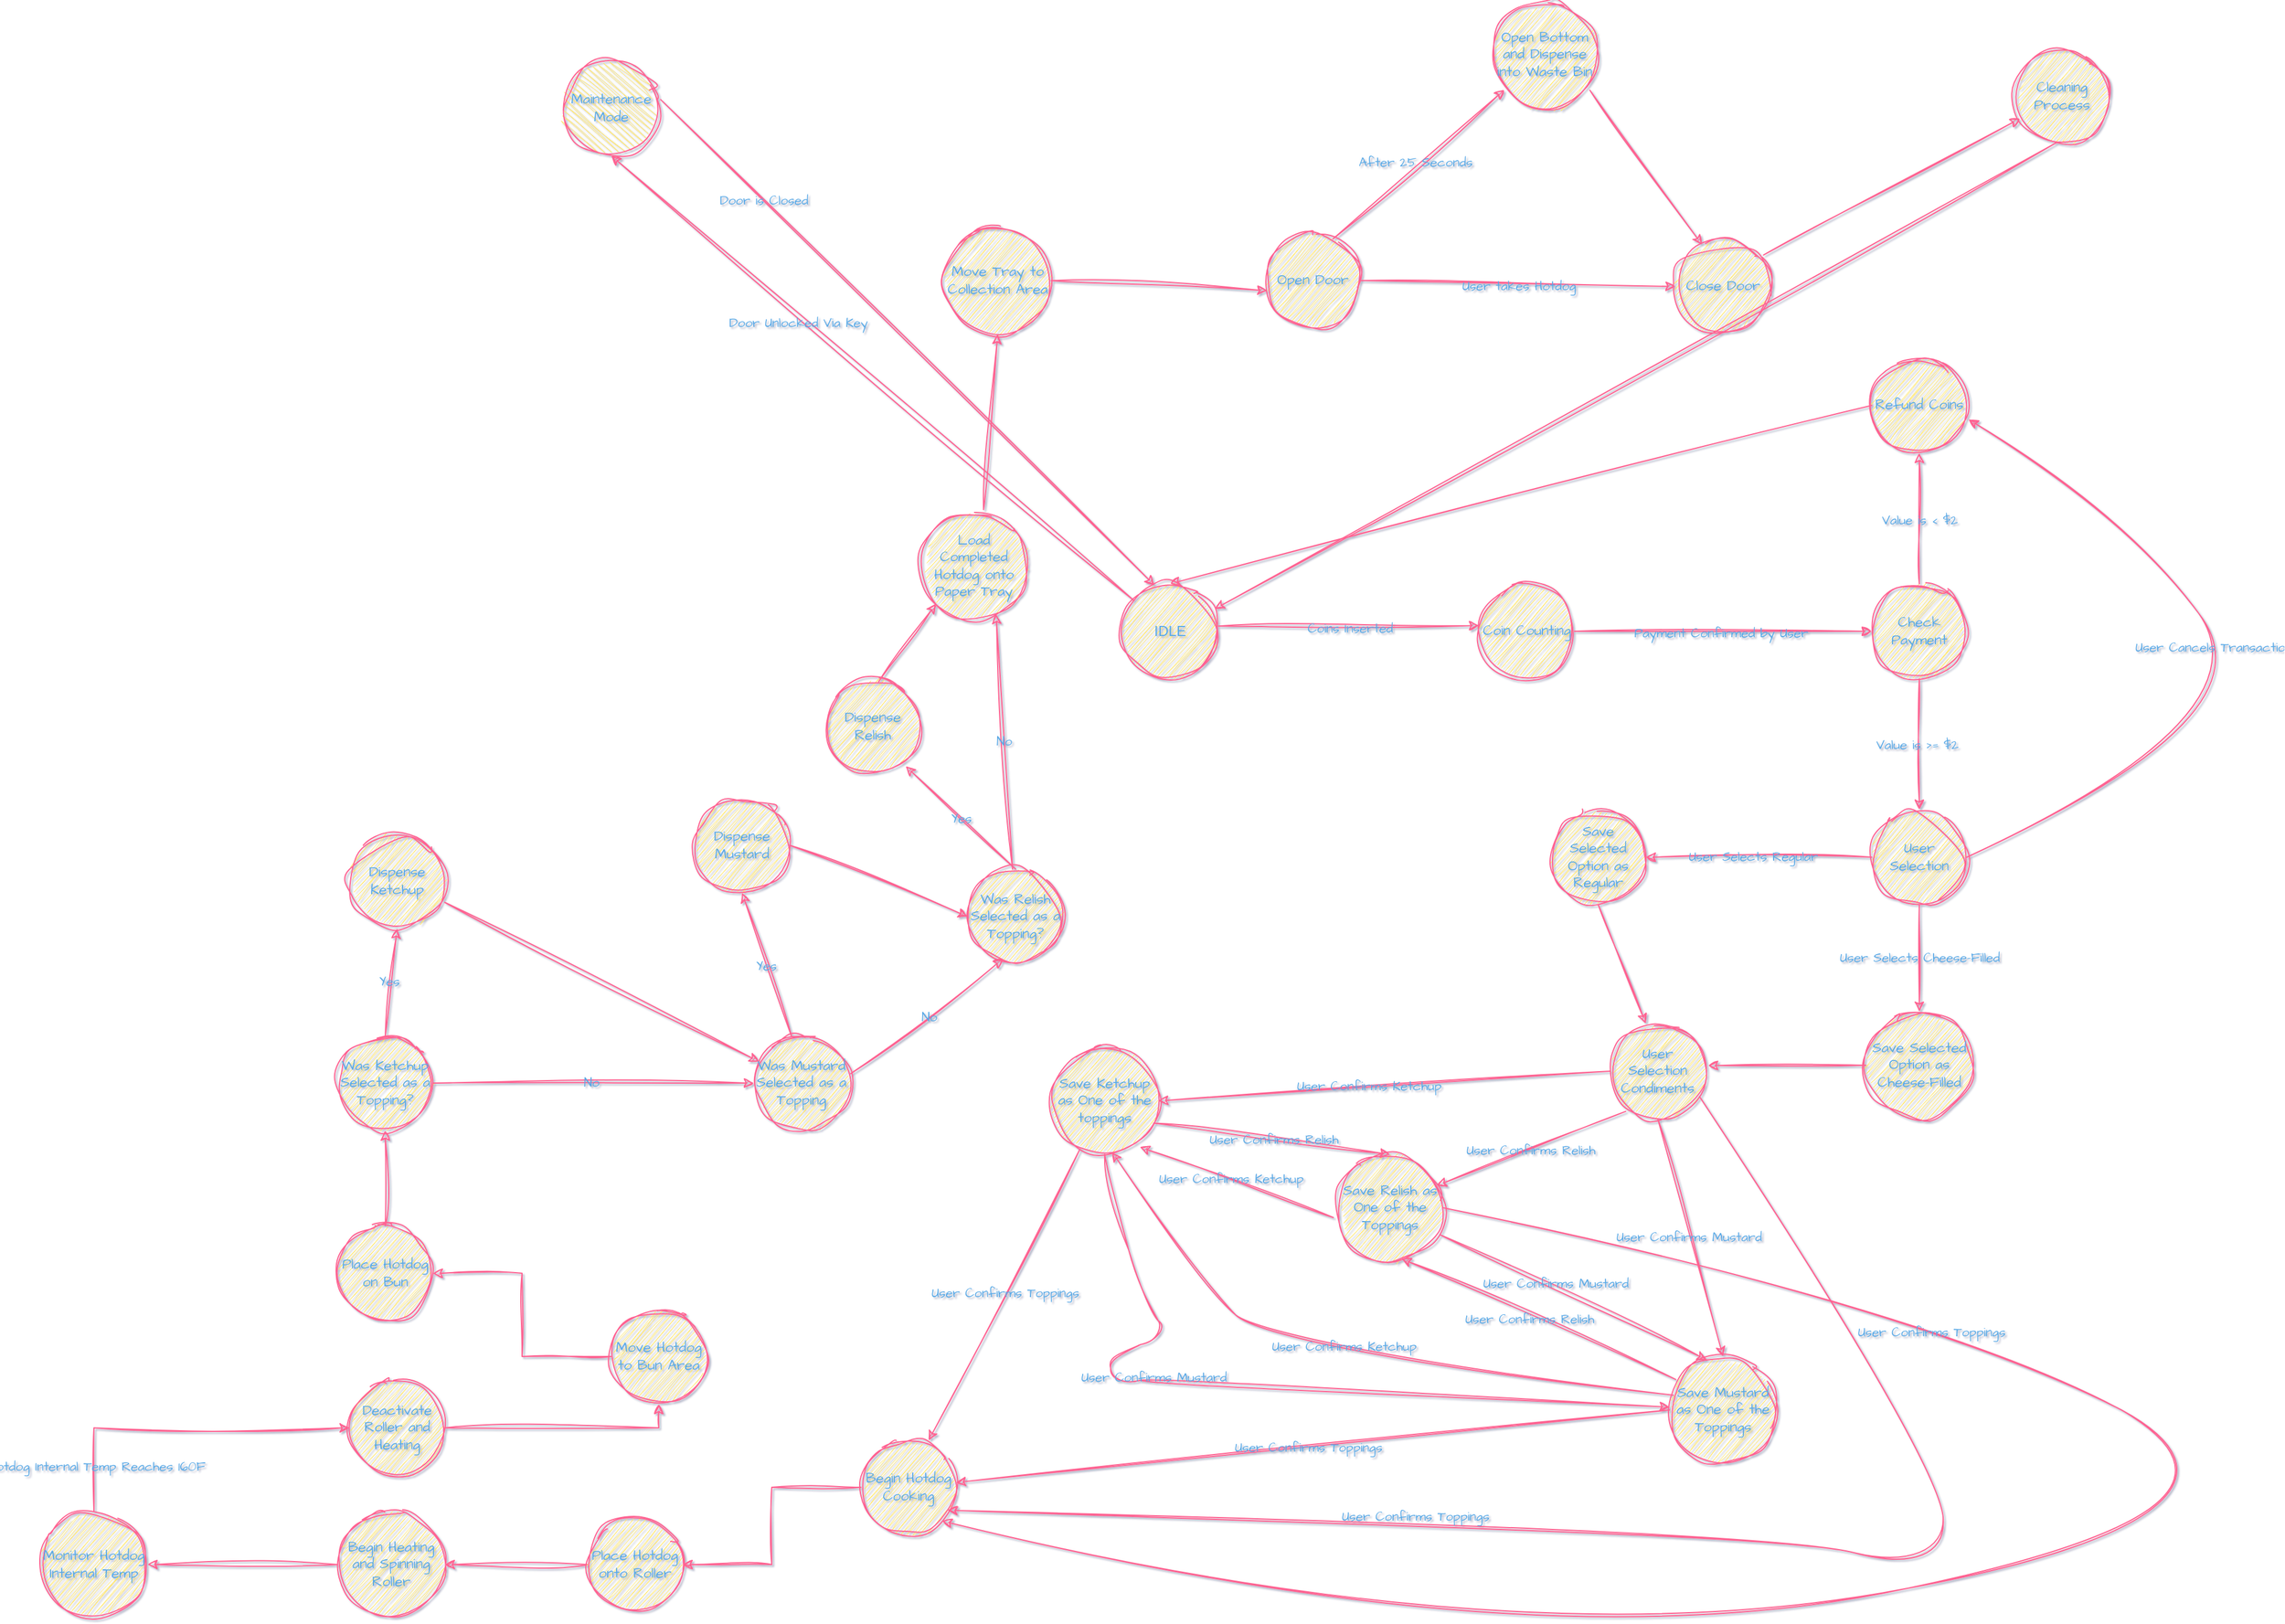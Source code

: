 <mxfile version="26.1.0">
  <diagram name="Page-1" id="U4V6xatmF68YJFIn0LP2">
    <mxGraphModel dx="2630" dy="1604" grid="1" gridSize="10" guides="1" tooltips="1" connect="1" arrows="1" fold="1" page="1" pageScale="1" pageWidth="1700" pageHeight="1100" background="#ffffff" math="0" shadow="1">
      <root>
        <mxCell id="0" />
        <mxCell id="1" parent="0" />
        <mxCell id="KEaNiY5kpgW1-jal7auj-1" value="IDLE" style="ellipse;whiteSpace=wrap;html=1;aspect=fixed;shadow=0;sketch=1;curveFitting=1;jiggle=2;labelBackgroundColor=none;fillColor=#FFE45E;strokeColor=#FF6392;fontColor=#5AA9E6;" parent="1" vertex="1">
          <mxGeometry x="-10" y="-30" width="80" height="80" as="geometry" />
        </mxCell>
        <mxCell id="KEaNiY5kpgW1-jal7auj-3" value="Coin Counting" style="ellipse;whiteSpace=wrap;html=1;aspect=fixed;hachureGap=4;fontFamily=Architects Daughter;fontSource=https%3A%2F%2Ffonts.googleapis.com%2Fcss%3Ffamily%3DArchitects%2BDaughter;sketch=1;curveFitting=1;jiggle=2;labelBackgroundColor=none;fillColor=#FFE45E;strokeColor=#FF6392;fontColor=#5AA9E6;" parent="1" vertex="1">
          <mxGeometry x="290" y="-30" width="80" height="80" as="geometry" />
        </mxCell>
        <mxCell id="KEaNiY5kpgW1-jal7auj-4" value="" style="endArrow=classic;html=1;rounded=0;hachureGap=4;fontFamily=Architects Daughter;fontSource=https%3A%2F%2Ffonts.googleapis.com%2Fcss%3Ffamily%3DArchitects%2BDaughter;exitX=1.008;exitY=0.446;exitDx=0;exitDy=0;exitPerimeter=0;entryX=-0.003;entryY=0.44;entryDx=0;entryDy=0;entryPerimeter=0;sketch=1;curveFitting=1;jiggle=2;labelBackgroundColor=none;strokeColor=#FF6392;fontColor=default;" parent="1" source="KEaNiY5kpgW1-jal7auj-1" target="KEaNiY5kpgW1-jal7auj-3" edge="1">
          <mxGeometry width="50" height="50" relative="1" as="geometry">
            <mxPoint x="160" y="-50" as="sourcePoint" />
            <mxPoint x="210" y="-100" as="targetPoint" />
          </mxGeometry>
        </mxCell>
        <mxCell id="KEaNiY5kpgW1-jal7auj-5" value="Coins Inserted" style="edgeLabel;html=1;align=center;verticalAlign=middle;resizable=0;points=[];hachureGap=4;fontFamily=Architects Daughter;fontSource=https%3A%2F%2Ffonts.googleapis.com%2Fcss%3Ffamily%3DArchitects%2BDaughter;sketch=1;curveFitting=1;jiggle=2;labelBackgroundColor=none;fontColor=#5AA9E6;" parent="KEaNiY5kpgW1-jal7auj-4" vertex="1" connectable="0">
          <mxGeometry x="0.002" y="-1" relative="1" as="geometry">
            <mxPoint as="offset" />
          </mxGeometry>
        </mxCell>
        <mxCell id="KEaNiY5kpgW1-jal7auj-6" value="Check Payment" style="ellipse;whiteSpace=wrap;html=1;aspect=fixed;hachureGap=4;fontFamily=Architects Daughter;fontSource=https%3A%2F%2Ffonts.googleapis.com%2Fcss%3Ffamily%3DArchitects%2BDaughter;sketch=1;curveFitting=1;jiggle=2;labelBackgroundColor=none;fillColor=#FFE45E;strokeColor=#FF6392;fontColor=#5AA9E6;" parent="1" vertex="1">
          <mxGeometry x="620" y="-30" width="80" height="80" as="geometry" />
        </mxCell>
        <mxCell id="KEaNiY5kpgW1-jal7auj-9" value="" style="endArrow=classic;html=1;rounded=0;hachureGap=4;fontFamily=Architects Daughter;fontSource=https%3A%2F%2Ffonts.googleapis.com%2Fcss%3Ffamily%3DArchitects%2BDaughter;exitX=1;exitY=0.5;exitDx=0;exitDy=0;entryX=0;entryY=0.5;entryDx=0;entryDy=0;sketch=1;curveFitting=1;jiggle=2;labelBackgroundColor=none;strokeColor=#FF6392;fontColor=default;" parent="1" source="KEaNiY5kpgW1-jal7auj-3" target="KEaNiY5kpgW1-jal7auj-6" edge="1">
          <mxGeometry width="50" height="50" relative="1" as="geometry">
            <mxPoint x="440" y="-70" as="sourcePoint" />
            <mxPoint x="490" y="-120" as="targetPoint" />
          </mxGeometry>
        </mxCell>
        <mxCell id="KEaNiY5kpgW1-jal7auj-10" value="Payment Confirmed by User" style="edgeLabel;html=1;align=center;verticalAlign=middle;resizable=0;points=[];hachureGap=4;fontFamily=Architects Daughter;fontSource=https%3A%2F%2Ffonts.googleapis.com%2Fcss%3Ffamily%3DArchitects%2BDaughter;sketch=1;curveFitting=1;jiggle=2;labelBackgroundColor=none;fontColor=#5AA9E6;" parent="KEaNiY5kpgW1-jal7auj-9" vertex="1" connectable="0">
          <mxGeometry x="-0.021" y="-1" relative="1" as="geometry">
            <mxPoint as="offset" />
          </mxGeometry>
        </mxCell>
        <mxCell id="KEaNiY5kpgW1-jal7auj-11" value="" style="endArrow=classic;html=1;rounded=0;hachureGap=4;fontFamily=Architects Daughter;fontSource=https%3A%2F%2Ffonts.googleapis.com%2Fcss%3Ffamily%3DArchitects%2BDaughter;exitX=0.5;exitY=1;exitDx=0;exitDy=0;entryX=0.5;entryY=0;entryDx=0;entryDy=0;sketch=1;curveFitting=1;jiggle=2;labelBackgroundColor=none;strokeColor=#FF6392;fontColor=default;" parent="1" source="KEaNiY5kpgW1-jal7auj-6" target="KEaNiY5kpgW1-jal7auj-17" edge="1">
          <mxGeometry width="50" height="50" relative="1" as="geometry">
            <mxPoint x="600" y="130" as="sourcePoint" />
            <mxPoint x="660" y="160" as="targetPoint" />
          </mxGeometry>
        </mxCell>
        <mxCell id="KEaNiY5kpgW1-jal7auj-12" value="Value is &amp;gt;= $2" style="edgeLabel;html=1;align=center;verticalAlign=middle;resizable=0;points=[];hachureGap=4;fontFamily=Architects Daughter;fontSource=https%3A%2F%2Ffonts.googleapis.com%2Fcss%3Ffamily%3DArchitects%2BDaughter;sketch=1;curveFitting=1;jiggle=2;labelBackgroundColor=none;fontColor=#5AA9E6;" parent="KEaNiY5kpgW1-jal7auj-11" vertex="1" connectable="0">
          <mxGeometry x="-0.013" y="-2" relative="1" as="geometry">
            <mxPoint as="offset" />
          </mxGeometry>
        </mxCell>
        <mxCell id="KEaNiY5kpgW1-jal7auj-13" value="" style="endArrow=classic;html=1;rounded=0;hachureGap=4;fontFamily=Architects Daughter;fontSource=https%3A%2F%2Ffonts.googleapis.com%2Fcss%3Ffamily%3DArchitects%2BDaughter;exitX=0.5;exitY=0;exitDx=0;exitDy=0;sketch=1;curveFitting=1;jiggle=2;labelBackgroundColor=none;strokeColor=#FF6392;fontColor=default;" parent="1" source="KEaNiY5kpgW1-jal7auj-6" target="KEaNiY5kpgW1-jal7auj-15" edge="1">
          <mxGeometry width="50" height="50" relative="1" as="geometry">
            <mxPoint x="730" y="-30" as="sourcePoint" />
            <mxPoint x="660" y="-150" as="targetPoint" />
          </mxGeometry>
        </mxCell>
        <mxCell id="KEaNiY5kpgW1-jal7auj-14" value="Value is &amp;lt; $2" style="edgeLabel;html=1;align=center;verticalAlign=middle;resizable=0;points=[];hachureGap=4;fontFamily=Architects Daughter;fontSource=https%3A%2F%2Ffonts.googleapis.com%2Fcss%3Ffamily%3DArchitects%2BDaughter;sketch=1;curveFitting=1;jiggle=2;labelBackgroundColor=none;fontColor=#5AA9E6;" parent="KEaNiY5kpgW1-jal7auj-13" vertex="1" connectable="0">
          <mxGeometry x="-0.005" relative="1" as="geometry">
            <mxPoint as="offset" />
          </mxGeometry>
        </mxCell>
        <mxCell id="KEaNiY5kpgW1-jal7auj-15" value="Refund Coins" style="ellipse;whiteSpace=wrap;html=1;aspect=fixed;hachureGap=4;fontFamily=Architects Daughter;fontSource=https%3A%2F%2Ffonts.googleapis.com%2Fcss%3Ffamily%3DArchitects%2BDaughter;sketch=1;curveFitting=1;jiggle=2;labelBackgroundColor=none;fillColor=#FFE45E;strokeColor=#FF6392;fontColor=#5AA9E6;" parent="1" vertex="1">
          <mxGeometry x="620" y="-220" width="80" height="80" as="geometry" />
        </mxCell>
        <mxCell id="KEaNiY5kpgW1-jal7auj-16" value="" style="endArrow=classic;html=1;rounded=0;hachureGap=4;fontFamily=Architects Daughter;fontSource=https%3A%2F%2Ffonts.googleapis.com%2Fcss%3Ffamily%3DArchitects%2BDaughter;exitX=0;exitY=0.5;exitDx=0;exitDy=0;entryX=0.5;entryY=0;entryDx=0;entryDy=0;sketch=1;curveFitting=1;jiggle=2;labelBackgroundColor=none;strokeColor=#FF6392;fontColor=default;" parent="1" source="KEaNiY5kpgW1-jal7auj-15" target="KEaNiY5kpgW1-jal7auj-1" edge="1">
          <mxGeometry width="50" height="50" relative="1" as="geometry">
            <mxPoint x="230" y="-120" as="sourcePoint" />
            <mxPoint x="280" y="-170" as="targetPoint" />
          </mxGeometry>
        </mxCell>
        <mxCell id="KEaNiY5kpgW1-jal7auj-17" value="User Selection" style="ellipse;whiteSpace=wrap;html=1;aspect=fixed;hachureGap=4;fontFamily=Architects Daughter;fontSource=https%3A%2F%2Ffonts.googleapis.com%2Fcss%3Ffamily%3DArchitects%2BDaughter;sketch=1;curveFitting=1;jiggle=2;labelBackgroundColor=none;fillColor=#FFE45E;strokeColor=#FF6392;fontColor=#5AA9E6;" parent="1" vertex="1">
          <mxGeometry x="620" y="160" width="80" height="80" as="geometry" />
        </mxCell>
        <mxCell id="KEaNiY5kpgW1-jal7auj-18" value="Save Selected Option as Regular" style="ellipse;whiteSpace=wrap;html=1;aspect=fixed;hachureGap=4;fontFamily=Architects Daughter;fontSource=https%3A%2F%2Ffonts.googleapis.com%2Fcss%3Ffamily%3DArchitects%2BDaughter;sketch=1;curveFitting=1;jiggle=2;labelBackgroundColor=none;fillColor=#FFE45E;strokeColor=#FF6392;fontColor=#5AA9E6;" parent="1" vertex="1">
          <mxGeometry x="350" y="160" width="80" height="80" as="geometry" />
        </mxCell>
        <mxCell id="KEaNiY5kpgW1-jal7auj-19" value="" style="endArrow=classic;html=1;rounded=0;hachureGap=4;fontFamily=Architects Daughter;fontSource=https%3A%2F%2Ffonts.googleapis.com%2Fcss%3Ffamily%3DArchitects%2BDaughter;exitX=0;exitY=0.5;exitDx=0;exitDy=0;entryX=1;entryY=0.5;entryDx=0;entryDy=0;sketch=1;curveFitting=1;jiggle=2;labelBackgroundColor=none;strokeColor=#FF6392;fontColor=default;" parent="1" source="KEaNiY5kpgW1-jal7auj-17" target="KEaNiY5kpgW1-jal7auj-18" edge="1">
          <mxGeometry width="50" height="50" relative="1" as="geometry">
            <mxPoint x="520" y="330" as="sourcePoint" />
            <mxPoint x="570" y="280" as="targetPoint" />
          </mxGeometry>
        </mxCell>
        <mxCell id="KEaNiY5kpgW1-jal7auj-20" value="User Selects Regular" style="edgeLabel;html=1;align=center;verticalAlign=middle;resizable=0;points=[];hachureGap=4;fontFamily=Architects Daughter;fontSource=https%3A%2F%2Ffonts.googleapis.com%2Fcss%3Ffamily%3DArchitects%2BDaughter;sketch=1;curveFitting=1;jiggle=2;labelBackgroundColor=none;fontColor=#5AA9E6;" parent="KEaNiY5kpgW1-jal7auj-19" vertex="1" connectable="0">
          <mxGeometry x="0.06" y="-1" relative="1" as="geometry">
            <mxPoint as="offset" />
          </mxGeometry>
        </mxCell>
        <mxCell id="KEaNiY5kpgW1-jal7auj-21" value="Save Selected Option as Cheese-Filled" style="ellipse;whiteSpace=wrap;html=1;aspect=fixed;hachureGap=4;fontFamily=Architects Daughter;fontSource=https%3A%2F%2Ffonts.googleapis.com%2Fcss%3Ffamily%3DArchitects%2BDaughter;sketch=1;curveFitting=1;jiggle=2;labelBackgroundColor=none;fillColor=#FFE45E;strokeColor=#FF6392;fontColor=#5AA9E6;" parent="1" vertex="1">
          <mxGeometry x="615" y="330" width="90" height="90" as="geometry" />
        </mxCell>
        <mxCell id="KEaNiY5kpgW1-jal7auj-22" value="" style="endArrow=classic;html=1;rounded=0;hachureGap=4;fontFamily=Architects Daughter;fontSource=https%3A%2F%2Ffonts.googleapis.com%2Fcss%3Ffamily%3DArchitects%2BDaughter;exitX=0.5;exitY=1;exitDx=0;exitDy=0;entryX=0.5;entryY=0;entryDx=0;entryDy=0;sketch=1;curveFitting=1;jiggle=2;labelBackgroundColor=none;strokeColor=#FF6392;fontColor=default;" parent="1" source="KEaNiY5kpgW1-jal7auj-17" target="KEaNiY5kpgW1-jal7auj-21" edge="1">
          <mxGeometry width="50" height="50" relative="1" as="geometry">
            <mxPoint x="860" y="280" as="sourcePoint" />
            <mxPoint x="910" y="230" as="targetPoint" />
          </mxGeometry>
        </mxCell>
        <mxCell id="KEaNiY5kpgW1-jal7auj-24" value="User Selects Cheese-Filled" style="edgeLabel;html=1;align=center;verticalAlign=middle;resizable=0;points=[];hachureGap=4;fontFamily=Architects Daughter;fontSource=https%3A%2F%2Ffonts.googleapis.com%2Fcss%3Ffamily%3DArchitects%2BDaughter;sketch=1;curveFitting=1;jiggle=2;labelBackgroundColor=none;fontColor=#5AA9E6;" parent="KEaNiY5kpgW1-jal7auj-22" vertex="1" connectable="0">
          <mxGeometry x="-0.034" relative="1" as="geometry">
            <mxPoint as="offset" />
          </mxGeometry>
        </mxCell>
        <mxCell id="KEaNiY5kpgW1-jal7auj-26" value="" style="curved=1;endArrow=classic;html=1;rounded=0;hachureGap=4;fontFamily=Architects Daughter;fontSource=https%3A%2F%2Ffonts.googleapis.com%2Fcss%3Ffamily%3DArchitects%2BDaughter;exitX=1;exitY=0.5;exitDx=0;exitDy=0;entryX=1.017;entryY=0.647;entryDx=0;entryDy=0;entryPerimeter=0;sketch=1;curveFitting=1;jiggle=2;labelBackgroundColor=none;strokeColor=#FF6392;fontColor=default;" parent="1" source="KEaNiY5kpgW1-jal7auj-17" target="KEaNiY5kpgW1-jal7auj-15" edge="1">
          <mxGeometry width="50" height="50" relative="1" as="geometry">
            <mxPoint x="910" y="80" as="sourcePoint" />
            <mxPoint x="960" y="30" as="targetPoint" />
            <Array as="points">
              <mxPoint x="960" y="80" />
              <mxPoint x="830" y="-90" />
            </Array>
          </mxGeometry>
        </mxCell>
        <mxCell id="KEaNiY5kpgW1-jal7auj-27" value="User Cancels Transaction" style="edgeLabel;html=1;align=center;verticalAlign=middle;resizable=0;points=[];hachureGap=4;fontFamily=Architects Daughter;fontSource=https%3A%2F%2Ffonts.googleapis.com%2Fcss%3Ffamily%3DArchitects%2BDaughter;sketch=1;curveFitting=1;jiggle=2;labelBackgroundColor=none;fontColor=#5AA9E6;" parent="KEaNiY5kpgW1-jal7auj-26" vertex="1" connectable="0">
          <mxGeometry x="0.118" y="8" relative="1" as="geometry">
            <mxPoint as="offset" />
          </mxGeometry>
        </mxCell>
        <mxCell id="KEaNiY5kpgW1-jal7auj-28" value="User Selection Condiments" style="ellipse;whiteSpace=wrap;html=1;aspect=fixed;hachureGap=4;fontFamily=Architects Daughter;fontSource=https%3A%2F%2Ffonts.googleapis.com%2Fcss%3Ffamily%3DArchitects%2BDaughter;sketch=1;curveFitting=1;jiggle=2;labelBackgroundColor=none;fillColor=#FFE45E;strokeColor=#FF6392;fontColor=#5AA9E6;" parent="1" vertex="1">
          <mxGeometry x="400" y="340" width="80" height="80" as="geometry" />
        </mxCell>
        <mxCell id="KEaNiY5kpgW1-jal7auj-29" value="" style="endArrow=classic;html=1;rounded=0;hachureGap=4;fontFamily=Architects Daughter;fontSource=https%3A%2F%2Ffonts.googleapis.com%2Fcss%3Ffamily%3DArchitects%2BDaughter;exitX=0;exitY=0.5;exitDx=0;exitDy=0;entryX=1.03;entryY=0.44;entryDx=0;entryDy=0;entryPerimeter=0;sketch=1;curveFitting=1;jiggle=2;labelBackgroundColor=none;strokeColor=#FF6392;fontColor=default;" parent="1" source="KEaNiY5kpgW1-jal7auj-21" target="KEaNiY5kpgW1-jal7auj-28" edge="1">
          <mxGeometry width="50" height="50" relative="1" as="geometry">
            <mxPoint x="520" y="350" as="sourcePoint" />
            <mxPoint x="570" y="300" as="targetPoint" />
          </mxGeometry>
        </mxCell>
        <mxCell id="KEaNiY5kpgW1-jal7auj-30" value="" style="endArrow=classic;html=1;rounded=0;hachureGap=4;fontFamily=Architects Daughter;fontSource=https%3A%2F%2Ffonts.googleapis.com%2Fcss%3Ffamily%3DArchitects%2BDaughter;exitX=0.5;exitY=1;exitDx=0;exitDy=0;entryX=0.375;entryY=0;entryDx=0;entryDy=0;entryPerimeter=0;sketch=1;curveFitting=1;jiggle=2;labelBackgroundColor=none;strokeColor=#FF6392;fontColor=default;" parent="1" source="KEaNiY5kpgW1-jal7auj-18" target="KEaNiY5kpgW1-jal7auj-28" edge="1">
          <mxGeometry width="50" height="50" relative="1" as="geometry">
            <mxPoint x="470" y="300" as="sourcePoint" />
            <mxPoint x="520" y="250" as="targetPoint" />
          </mxGeometry>
        </mxCell>
        <mxCell id="KEaNiY5kpgW1-jal7auj-31" value="" style="endArrow=classic;html=1;rounded=0;hachureGap=4;fontFamily=Architects Daughter;fontSource=https%3A%2F%2Ffonts.googleapis.com%2Fcss%3Ffamily%3DArchitects%2BDaughter;exitX=0.5;exitY=1;exitDx=0;exitDy=0;entryX=0.5;entryY=0;entryDx=0;entryDy=0;sketch=1;curveFitting=1;jiggle=2;labelBackgroundColor=none;strokeColor=#FF6392;fontColor=default;" parent="1" source="KEaNiY5kpgW1-jal7auj-28" target="KEaNiY5kpgW1-jal7auj-32" edge="1">
          <mxGeometry width="50" height="50" relative="1" as="geometry">
            <mxPoint x="370" y="540" as="sourcePoint" />
            <mxPoint x="420" y="490" as="targetPoint" />
          </mxGeometry>
        </mxCell>
        <mxCell id="KEaNiY5kpgW1-jal7auj-33" value="User Confirms Mustard" style="edgeLabel;html=1;align=center;verticalAlign=middle;resizable=0;points=[];hachureGap=4;fontFamily=Architects Daughter;fontSource=https%3A%2F%2Ffonts.googleapis.com%2Fcss%3Ffamily%3DArchitects%2BDaughter;sketch=1;curveFitting=1;jiggle=2;labelBackgroundColor=none;fontColor=#5AA9E6;" parent="KEaNiY5kpgW1-jal7auj-31" vertex="1" connectable="0">
          <mxGeometry x="-0.014" y="-1" relative="1" as="geometry">
            <mxPoint as="offset" />
          </mxGeometry>
        </mxCell>
        <mxCell id="KEaNiY5kpgW1-jal7auj-32" value="Save Mustard as One of the Toppings" style="ellipse;whiteSpace=wrap;html=1;aspect=fixed;hachureGap=4;fontFamily=Architects Daughter;fontSource=https%3A%2F%2Ffonts.googleapis.com%2Fcss%3Ffamily%3DArchitects%2BDaughter;sketch=1;curveFitting=1;jiggle=2;labelBackgroundColor=none;fillColor=#FFE45E;strokeColor=#FF6392;fontColor=#5AA9E6;" parent="1" vertex="1">
          <mxGeometry x="450" y="620" width="90" height="90" as="geometry" />
        </mxCell>
        <mxCell id="KEaNiY5kpgW1-jal7auj-34" value="" style="endArrow=classic;html=1;rounded=0;hachureGap=4;fontFamily=Architects Daughter;fontSource=https%3A%2F%2Ffonts.googleapis.com%2Fcss%3Ffamily%3DArchitects%2BDaughter;exitX=0;exitY=0.5;exitDx=0;exitDy=0;entryX=1;entryY=0.5;entryDx=0;entryDy=0;sketch=1;curveFitting=1;jiggle=2;labelBackgroundColor=none;strokeColor=#FF6392;fontColor=default;" parent="1" source="KEaNiY5kpgW1-jal7auj-28" target="KEaNiY5kpgW1-jal7auj-35" edge="1">
          <mxGeometry width="50" height="50" relative="1" as="geometry">
            <mxPoint x="230" y="470" as="sourcePoint" />
            <mxPoint x="280" y="420" as="targetPoint" />
          </mxGeometry>
        </mxCell>
        <mxCell id="KEaNiY5kpgW1-jal7auj-36" value="User Confirms Ketchup" style="edgeLabel;html=1;align=center;verticalAlign=middle;resizable=0;points=[];hachureGap=4;fontFamily=Architects Daughter;fontSource=https%3A%2F%2Ffonts.googleapis.com%2Fcss%3Ffamily%3DArchitects%2BDaughter;sketch=1;curveFitting=1;jiggle=2;labelBackgroundColor=none;fontColor=#5AA9E6;" parent="KEaNiY5kpgW1-jal7auj-34" vertex="1" connectable="0">
          <mxGeometry x="0.071" y="-2" relative="1" as="geometry">
            <mxPoint as="offset" />
          </mxGeometry>
        </mxCell>
        <mxCell id="KEaNiY5kpgW1-jal7auj-35" value="Save Ketchup as One of the toppings" style="ellipse;whiteSpace=wrap;html=1;aspect=fixed;hachureGap=4;fontFamily=Architects Daughter;fontSource=https%3A%2F%2Ffonts.googleapis.com%2Fcss%3Ffamily%3DArchitects%2BDaughter;sketch=1;curveFitting=1;jiggle=2;labelBackgroundColor=none;fillColor=#FFE45E;strokeColor=#FF6392;fontColor=#5AA9E6;" parent="1" vertex="1">
          <mxGeometry x="-70" y="360" width="90" height="90" as="geometry" />
        </mxCell>
        <mxCell id="KEaNiY5kpgW1-jal7auj-123" style="edgeStyle=orthogonalEdgeStyle;rounded=0;hachureGap=4;orthogonalLoop=1;jettySize=auto;html=1;exitX=0;exitY=0.5;exitDx=0;exitDy=0;fontFamily=Architects Daughter;fontSource=https%3A%2F%2Ffonts.googleapis.com%2Fcss%3Ffamily%3DArchitects%2BDaughter;sketch=1;curveFitting=1;jiggle=2;labelBackgroundColor=none;strokeColor=#FF6392;fontColor=default;" parent="1" source="KEaNiY5kpgW1-jal7auj-41" target="KEaNiY5kpgW1-jal7auj-121" edge="1">
          <mxGeometry relative="1" as="geometry" />
        </mxCell>
        <mxCell id="KEaNiY5kpgW1-jal7auj-41" value="Begin Hotdog Cooking" style="ellipse;whiteSpace=wrap;html=1;aspect=fixed;hachureGap=4;fontFamily=Architects Daughter;fontSource=https%3A%2F%2Ffonts.googleapis.com%2Fcss%3Ffamily%3DArchitects%2BDaughter;sketch=1;curveFitting=1;jiggle=2;labelBackgroundColor=none;fillColor=#FFE45E;strokeColor=#FF6392;fontColor=#5AA9E6;" parent="1" vertex="1">
          <mxGeometry x="-230" y="690" width="80" height="80" as="geometry" />
        </mxCell>
        <mxCell id="KEaNiY5kpgW1-jal7auj-42" value="" style="endArrow=classic;html=1;rounded=0;hachureGap=4;fontFamily=Architects Daughter;fontSource=https%3A%2F%2Ffonts.googleapis.com%2Fcss%3Ffamily%3DArchitects%2BDaughter;exitX=0.268;exitY=0.951;exitDx=0;exitDy=0;exitPerimeter=0;entryX=0.711;entryY=0.009;entryDx=0;entryDy=0;entryPerimeter=0;sketch=1;curveFitting=1;jiggle=2;labelBackgroundColor=none;strokeColor=#FF6392;fontColor=default;" parent="1" source="KEaNiY5kpgW1-jal7auj-35" target="KEaNiY5kpgW1-jal7auj-41" edge="1">
          <mxGeometry width="50" height="50" relative="1" as="geometry">
            <mxPoint x="-100" y="440" as="sourcePoint" />
            <mxPoint x="-50" y="390" as="targetPoint" />
          </mxGeometry>
        </mxCell>
        <mxCell id="KEaNiY5kpgW1-jal7auj-43" value="User Confirms Toppings" style="edgeLabel;html=1;align=center;verticalAlign=middle;resizable=0;points=[];hachureGap=4;fontFamily=Architects Daughter;fontSource=https%3A%2F%2Ffonts.googleapis.com%2Fcss%3Ffamily%3DArchitects%2BDaughter;sketch=1;curveFitting=1;jiggle=2;labelBackgroundColor=none;fontColor=#5AA9E6;" parent="KEaNiY5kpgW1-jal7auj-42" vertex="1" connectable="0">
          <mxGeometry x="-0.014" y="-1" relative="1" as="geometry">
            <mxPoint as="offset" />
          </mxGeometry>
        </mxCell>
        <mxCell id="KEaNiY5kpgW1-jal7auj-44" value="" style="curved=1;endArrow=classic;html=1;rounded=0;hachureGap=4;fontFamily=Architects Daughter;fontSource=https%3A%2F%2Ffonts.googleapis.com%2Fcss%3Ffamily%3DArchitects%2BDaughter;exitX=0.94;exitY=0.768;exitDx=0;exitDy=0;exitPerimeter=0;entryX=0.909;entryY=0.742;entryDx=0;entryDy=0;entryPerimeter=0;sketch=1;curveFitting=1;jiggle=2;labelBackgroundColor=none;strokeColor=#FF6392;fontColor=default;" parent="1" source="KEaNiY5kpgW1-jal7auj-28" target="KEaNiY5kpgW1-jal7auj-41" edge="1">
          <mxGeometry width="50" height="50" relative="1" as="geometry">
            <mxPoint x="370" y="760" as="sourcePoint" />
            <mxPoint x="10" y="620" as="targetPoint" />
            <Array as="points">
              <mxPoint x="680" y="710" />
              <mxPoint x="680" y="800" />
              <mxPoint x="530" y="770" />
            </Array>
          </mxGeometry>
        </mxCell>
        <mxCell id="KEaNiY5kpgW1-jal7auj-45" value="User Confirms Toppings" style="edgeLabel;html=1;align=center;verticalAlign=middle;resizable=0;points=[];hachureGap=4;fontFamily=Architects Daughter;fontSource=https%3A%2F%2Ffonts.googleapis.com%2Fcss%3Ffamily%3DArchitects%2BDaughter;sketch=1;curveFitting=1;jiggle=2;labelBackgroundColor=none;fontColor=#5AA9E6;" parent="KEaNiY5kpgW1-jal7auj-44" vertex="1" connectable="0">
          <mxGeometry x="0.395" y="-7" relative="1" as="geometry">
            <mxPoint as="offset" />
          </mxGeometry>
        </mxCell>
        <mxCell id="KEaNiY5kpgW1-jal7auj-46" value="" style="endArrow=classic;html=1;rounded=0;hachureGap=4;fontFamily=Architects Daughter;fontSource=https%3A%2F%2Ffonts.googleapis.com%2Fcss%3Ffamily%3DArchitects%2BDaughter;exitX=0;exitY=0.5;exitDx=0;exitDy=0;sketch=1;curveFitting=1;jiggle=2;labelBackgroundColor=none;strokeColor=#FF6392;fontColor=default;" parent="1" source="KEaNiY5kpgW1-jal7auj-32" target="KEaNiY5kpgW1-jal7auj-41" edge="1">
          <mxGeometry width="50" height="50" relative="1" as="geometry">
            <mxPoint x="130" y="580" as="sourcePoint" />
            <mxPoint x="180" y="530" as="targetPoint" />
          </mxGeometry>
        </mxCell>
        <mxCell id="KEaNiY5kpgW1-jal7auj-47" value="User Confirms Toppings" style="edgeLabel;html=1;align=center;verticalAlign=middle;resizable=0;points=[];hachureGap=4;fontFamily=Architects Daughter;fontSource=https%3A%2F%2Ffonts.googleapis.com%2Fcss%3Ffamily%3DArchitects%2BDaughter;sketch=1;curveFitting=1;jiggle=2;labelBackgroundColor=none;fontColor=#5AA9E6;" parent="KEaNiY5kpgW1-jal7auj-46" vertex="1" connectable="0">
          <mxGeometry x="0.015" relative="1" as="geometry">
            <mxPoint as="offset" />
          </mxGeometry>
        </mxCell>
        <mxCell id="KEaNiY5kpgW1-jal7auj-48" value="Place Hotdog on Bun" style="ellipse;whiteSpace=wrap;html=1;aspect=fixed;hachureGap=4;fontFamily=Architects Daughter;fontSource=https%3A%2F%2Ffonts.googleapis.com%2Fcss%3Ffamily%3DArchitects%2BDaughter;sketch=1;curveFitting=1;jiggle=2;labelBackgroundColor=none;fillColor=#FFE45E;strokeColor=#FF6392;fontColor=#5AA9E6;" parent="1" vertex="1">
          <mxGeometry x="-670" y="510" width="80" height="80" as="geometry" />
        </mxCell>
        <mxCell id="KEaNiY5kpgW1-jal7auj-52" value="" style="endArrow=classic;html=1;rounded=0;hachureGap=4;fontFamily=Architects Daughter;fontSource=https%3A%2F%2Ffonts.googleapis.com%2Fcss%3Ffamily%3DArchitects%2BDaughter;exitX=0.5;exitY=0;exitDx=0;exitDy=0;entryX=0.5;entryY=1;entryDx=0;entryDy=0;sketch=1;curveFitting=1;jiggle=2;labelBackgroundColor=none;strokeColor=#FF6392;fontColor=default;" parent="1" source="KEaNiY5kpgW1-jal7auj-48" target="KEaNiY5kpgW1-jal7auj-54" edge="1">
          <mxGeometry width="50" height="50" relative="1" as="geometry">
            <mxPoint x="-340" y="400" as="sourcePoint" />
            <mxPoint x="-620" y="440" as="targetPoint" />
          </mxGeometry>
        </mxCell>
        <mxCell id="KEaNiY5kpgW1-jal7auj-54" value="Was Ketchup Selected as a Topping?" style="ellipse;whiteSpace=wrap;html=1;aspect=fixed;hachureGap=4;fontFamily=Architects Daughter;fontSource=https%3A%2F%2Ffonts.googleapis.com%2Fcss%3Ffamily%3DArchitects%2BDaughter;sketch=1;curveFitting=1;jiggle=2;labelBackgroundColor=none;fillColor=#FFE45E;strokeColor=#FF6392;fontColor=#5AA9E6;" parent="1" vertex="1">
          <mxGeometry x="-670" y="350" width="80" height="80" as="geometry" />
        </mxCell>
        <mxCell id="KEaNiY5kpgW1-jal7auj-56" value="" style="endArrow=classic;html=1;rounded=0;hachureGap=4;fontFamily=Architects Daughter;fontSource=https%3A%2F%2Ffonts.googleapis.com%2Fcss%3Ffamily%3DArchitects%2BDaughter;exitX=1;exitY=0.5;exitDx=0;exitDy=0;entryX=0;entryY=0.5;entryDx=0;entryDy=0;sketch=1;curveFitting=1;jiggle=2;labelBackgroundColor=none;strokeColor=#FF6392;fontColor=default;" parent="1" source="KEaNiY5kpgW1-jal7auj-54" target="KEaNiY5kpgW1-jal7auj-61" edge="1">
          <mxGeometry width="50" height="50" relative="1" as="geometry">
            <mxPoint x="-420" y="430" as="sourcePoint" />
            <mxPoint x="-360" y="390" as="targetPoint" />
          </mxGeometry>
        </mxCell>
        <mxCell id="KEaNiY5kpgW1-jal7auj-57" value="No" style="edgeLabel;html=1;align=center;verticalAlign=middle;resizable=0;points=[];hachureGap=4;fontFamily=Architects Daughter;fontSource=https%3A%2F%2Ffonts.googleapis.com%2Fcss%3Ffamily%3DArchitects%2BDaughter;sketch=1;curveFitting=1;jiggle=2;labelBackgroundColor=none;fontColor=#5AA9E6;" parent="KEaNiY5kpgW1-jal7auj-56" vertex="1" connectable="0">
          <mxGeometry x="-0.019" y="1" relative="1" as="geometry">
            <mxPoint as="offset" />
          </mxGeometry>
        </mxCell>
        <mxCell id="KEaNiY5kpgW1-jal7auj-58" value="" style="endArrow=classic;html=1;rounded=0;hachureGap=4;fontFamily=Architects Daughter;fontSource=https%3A%2F%2Ffonts.googleapis.com%2Fcss%3Ffamily%3DArchitects%2BDaughter;exitX=0.5;exitY=0;exitDx=0;exitDy=0;entryX=0.5;entryY=1;entryDx=0;entryDy=0;sketch=1;curveFitting=1;jiggle=2;labelBackgroundColor=none;strokeColor=#FF6392;fontColor=default;" parent="1" source="KEaNiY5kpgW1-jal7auj-54" target="KEaNiY5kpgW1-jal7auj-59" edge="1">
          <mxGeometry width="50" height="50" relative="1" as="geometry">
            <mxPoint x="-810" y="240" as="sourcePoint" />
            <mxPoint x="-760" y="190" as="targetPoint" />
          </mxGeometry>
        </mxCell>
        <mxCell id="KEaNiY5kpgW1-jal7auj-60" value="Yes" style="edgeLabel;html=1;align=center;verticalAlign=middle;resizable=0;points=[];hachureGap=4;fontFamily=Architects Daughter;fontSource=https%3A%2F%2Ffonts.googleapis.com%2Fcss%3Ffamily%3DArchitects%2BDaughter;sketch=1;curveFitting=1;jiggle=2;labelBackgroundColor=none;fontColor=#5AA9E6;" parent="KEaNiY5kpgW1-jal7auj-58" vertex="1" connectable="0">
          <mxGeometry x="0.029" y="2" relative="1" as="geometry">
            <mxPoint as="offset" />
          </mxGeometry>
        </mxCell>
        <mxCell id="KEaNiY5kpgW1-jal7auj-59" value="Dispense Ketchup" style="ellipse;whiteSpace=wrap;html=1;aspect=fixed;hachureGap=4;fontFamily=Architects Daughter;fontSource=https%3A%2F%2Ffonts.googleapis.com%2Fcss%3Ffamily%3DArchitects%2BDaughter;sketch=1;curveFitting=1;jiggle=2;labelBackgroundColor=none;fillColor=#FFE45E;strokeColor=#FF6392;fontColor=#5AA9E6;" parent="1" vertex="1">
          <mxGeometry x="-660" y="180" width="80" height="80" as="geometry" />
        </mxCell>
        <mxCell id="KEaNiY5kpgW1-jal7auj-61" value="Was Mustard Selected as a Topping" style="ellipse;whiteSpace=wrap;html=1;aspect=fixed;hachureGap=4;fontFamily=Architects Daughter;fontSource=https%3A%2F%2Ffonts.googleapis.com%2Fcss%3Ffamily%3DArchitects%2BDaughter;sketch=1;curveFitting=1;jiggle=2;labelBackgroundColor=none;fillColor=#FFE45E;strokeColor=#FF6392;fontColor=#5AA9E6;" parent="1" vertex="1">
          <mxGeometry x="-320" y="350" width="80" height="80" as="geometry" />
        </mxCell>
        <mxCell id="KEaNiY5kpgW1-jal7auj-62" value="Dispense Mustard" style="ellipse;whiteSpace=wrap;html=1;aspect=fixed;hachureGap=4;fontFamily=Architects Daughter;fontSource=https%3A%2F%2Ffonts.googleapis.com%2Fcss%3Ffamily%3DArchitects%2BDaughter;sketch=1;curveFitting=1;jiggle=2;labelBackgroundColor=none;fillColor=#FFE45E;strokeColor=#FF6392;fontColor=#5AA9E6;" parent="1" vertex="1">
          <mxGeometry x="-370" y="150" width="80" height="80" as="geometry" />
        </mxCell>
        <mxCell id="KEaNiY5kpgW1-jal7auj-63" value="" style="endArrow=classic;html=1;rounded=0;hachureGap=4;fontFamily=Architects Daughter;fontSource=https%3A%2F%2Ffonts.googleapis.com%2Fcss%3Ffamily%3DArchitects%2BDaughter;exitX=1;exitY=0.725;exitDx=0;exitDy=0;exitPerimeter=0;sketch=1;curveFitting=1;jiggle=2;labelBackgroundColor=none;strokeColor=#FF6392;fontColor=default;" parent="1" source="KEaNiY5kpgW1-jal7auj-59" target="KEaNiY5kpgW1-jal7auj-61" edge="1">
          <mxGeometry width="50" height="50" relative="1" as="geometry">
            <mxPoint x="-450" y="340" as="sourcePoint" />
            <mxPoint x="-400" y="290" as="targetPoint" />
          </mxGeometry>
        </mxCell>
        <mxCell id="KEaNiY5kpgW1-jal7auj-64" value="" style="endArrow=classic;html=1;rounded=0;hachureGap=4;fontFamily=Architects Daughter;fontSource=https%3A%2F%2Ffonts.googleapis.com%2Fcss%3Ffamily%3DArchitects%2BDaughter;exitX=0.397;exitY=0.013;exitDx=0;exitDy=0;exitPerimeter=0;entryX=0.5;entryY=1;entryDx=0;entryDy=0;sketch=1;curveFitting=1;jiggle=2;labelBackgroundColor=none;strokeColor=#FF6392;fontColor=default;" parent="1" source="KEaNiY5kpgW1-jal7auj-61" target="KEaNiY5kpgW1-jal7auj-62" edge="1">
          <mxGeometry width="50" height="50" relative="1" as="geometry">
            <mxPoint x="-130" y="310" as="sourcePoint" />
            <mxPoint x="-80" y="260" as="targetPoint" />
          </mxGeometry>
        </mxCell>
        <mxCell id="KEaNiY5kpgW1-jal7auj-65" value="Yes" style="edgeLabel;html=1;align=center;verticalAlign=middle;resizable=0;points=[];hachureGap=4;fontFamily=Architects Daughter;fontSource=https%3A%2F%2Ffonts.googleapis.com%2Fcss%3Ffamily%3DArchitects%2BDaughter;sketch=1;curveFitting=1;jiggle=2;labelBackgroundColor=none;fontColor=#5AA9E6;" parent="KEaNiY5kpgW1-jal7auj-64" vertex="1" connectable="0">
          <mxGeometry x="-0.002" y="1" relative="1" as="geometry">
            <mxPoint as="offset" />
          </mxGeometry>
        </mxCell>
        <mxCell id="KEaNiY5kpgW1-jal7auj-66" value="Was Relish Selected as a Topping?" style="ellipse;whiteSpace=wrap;html=1;aspect=fixed;hachureGap=4;fontFamily=Architects Daughter;fontSource=https%3A%2F%2Ffonts.googleapis.com%2Fcss%3Ffamily%3DArchitects%2BDaughter;sketch=1;curveFitting=1;jiggle=2;labelBackgroundColor=none;fillColor=#FFE45E;strokeColor=#FF6392;fontColor=#5AA9E6;" parent="1" vertex="1">
          <mxGeometry x="-140" y="210" width="80" height="80" as="geometry" />
        </mxCell>
        <mxCell id="KEaNiY5kpgW1-jal7auj-67" value="" style="endArrow=classic;html=1;rounded=0;hachureGap=4;fontFamily=Architects Daughter;fontSource=https%3A%2F%2Ffonts.googleapis.com%2Fcss%3Ffamily%3DArchitects%2BDaughter;exitX=1.017;exitY=0.401;exitDx=0;exitDy=0;exitPerimeter=0;entryX=0.371;entryY=0.944;entryDx=0;entryDy=0;entryPerimeter=0;sketch=1;curveFitting=1;jiggle=2;labelBackgroundColor=none;strokeColor=#FF6392;fontColor=default;" parent="1" source="KEaNiY5kpgW1-jal7auj-61" target="KEaNiY5kpgW1-jal7auj-66" edge="1">
          <mxGeometry width="50" height="50" relative="1" as="geometry">
            <mxPoint x="-190" y="410" as="sourcePoint" />
            <mxPoint x="-140" y="360" as="targetPoint" />
          </mxGeometry>
        </mxCell>
        <mxCell id="KEaNiY5kpgW1-jal7auj-68" value="No" style="edgeLabel;html=1;align=center;verticalAlign=middle;resizable=0;points=[];hachureGap=4;fontFamily=Architects Daughter;fontSource=https%3A%2F%2Ffonts.googleapis.com%2Fcss%3Ffamily%3DArchitects%2BDaughter;sketch=1;curveFitting=1;jiggle=2;labelBackgroundColor=none;fontColor=#5AA9E6;" parent="KEaNiY5kpgW1-jal7auj-67" vertex="1" connectable="0">
          <mxGeometry x="0.008" y="-1" relative="1" as="geometry">
            <mxPoint as="offset" />
          </mxGeometry>
        </mxCell>
        <mxCell id="KEaNiY5kpgW1-jal7auj-69" value="" style="endArrow=classic;html=1;rounded=0;hachureGap=4;fontFamily=Architects Daughter;fontSource=https%3A%2F%2Ffonts.googleapis.com%2Fcss%3Ffamily%3DArchitects%2BDaughter;exitX=1;exitY=0.5;exitDx=0;exitDy=0;entryX=0;entryY=0.5;entryDx=0;entryDy=0;sketch=1;curveFitting=1;jiggle=2;labelBackgroundColor=none;strokeColor=#FF6392;fontColor=default;" parent="1" source="KEaNiY5kpgW1-jal7auj-62" target="KEaNiY5kpgW1-jal7auj-66" edge="1">
          <mxGeometry width="50" height="50" relative="1" as="geometry">
            <mxPoint x="-250" y="170" as="sourcePoint" />
            <mxPoint x="-200" y="120" as="targetPoint" />
          </mxGeometry>
        </mxCell>
        <mxCell id="KEaNiY5kpgW1-jal7auj-72" value="Save Relish as One of the Toppings" style="ellipse;whiteSpace=wrap;html=1;aspect=fixed;hachureGap=4;fontFamily=Architects Daughter;fontSource=https%3A%2F%2Ffonts.googleapis.com%2Fcss%3Ffamily%3DArchitects%2BDaughter;sketch=1;curveFitting=1;jiggle=2;labelBackgroundColor=none;fillColor=#FFE45E;strokeColor=#FF6392;fontColor=#5AA9E6;" parent="1" vertex="1">
          <mxGeometry x="170" y="450" width="90" height="90" as="geometry" />
        </mxCell>
        <mxCell id="KEaNiY5kpgW1-jal7auj-73" value="" style="endArrow=classic;html=1;rounded=0;hachureGap=4;fontFamily=Architects Daughter;fontSource=https%3A%2F%2Ffonts.googleapis.com%2Fcss%3Ffamily%3DArchitects%2BDaughter;exitX=0.164;exitY=0.923;exitDx=0;exitDy=0;exitPerimeter=0;entryX=0.935;entryY=0.292;entryDx=0;entryDy=0;entryPerimeter=0;sketch=1;curveFitting=1;jiggle=2;labelBackgroundColor=none;strokeColor=#FF6392;fontColor=default;" parent="1" source="KEaNiY5kpgW1-jal7auj-28" target="KEaNiY5kpgW1-jal7auj-72" edge="1">
          <mxGeometry width="50" height="50" relative="1" as="geometry">
            <mxPoint x="330" y="560" as="sourcePoint" />
            <mxPoint x="380" y="510" as="targetPoint" />
          </mxGeometry>
        </mxCell>
        <mxCell id="KEaNiY5kpgW1-jal7auj-74" value="User Confirms Relish" style="edgeLabel;html=1;align=center;verticalAlign=middle;resizable=0;points=[];hachureGap=4;fontFamily=Architects Daughter;fontSource=https%3A%2F%2Ffonts.googleapis.com%2Fcss%3Ffamily%3DArchitects%2BDaughter;sketch=1;curveFitting=1;jiggle=2;labelBackgroundColor=none;fontColor=#5AA9E6;" parent="KEaNiY5kpgW1-jal7auj-73" vertex="1" connectable="0">
          <mxGeometry x="0.011" relative="1" as="geometry">
            <mxPoint as="offset" />
          </mxGeometry>
        </mxCell>
        <mxCell id="KEaNiY5kpgW1-jal7auj-76" value="" style="endArrow=classic;html=1;rounded=0;hachureGap=4;fontFamily=Architects Daughter;fontSource=https%3A%2F%2Ffonts.googleapis.com%2Fcss%3Ffamily%3DArchitects%2BDaughter;entryX=0.828;entryY=0.931;entryDx=0;entryDy=0;entryPerimeter=0;exitX=-0.031;exitY=0.59;exitDx=0;exitDy=0;exitPerimeter=0;sketch=1;curveFitting=1;jiggle=2;labelBackgroundColor=none;strokeColor=#FF6392;fontColor=default;" parent="1" source="KEaNiY5kpgW1-jal7auj-72" target="KEaNiY5kpgW1-jal7auj-35" edge="1">
          <mxGeometry width="50" height="50" relative="1" as="geometry">
            <mxPoint x="150" y="485" as="sourcePoint" />
            <mxPoint x="-90" y="587.5" as="targetPoint" />
          </mxGeometry>
        </mxCell>
        <mxCell id="KEaNiY5kpgW1-jal7auj-77" value="User Confirms Ketchup" style="edgeLabel;html=1;align=center;verticalAlign=middle;resizable=0;points=[];hachureGap=4;fontFamily=Architects Daughter;fontSource=https%3A%2F%2Ffonts.googleapis.com%2Fcss%3Ffamily%3DArchitects%2BDaughter;sketch=1;curveFitting=1;jiggle=2;labelBackgroundColor=none;fontColor=#5AA9E6;" parent="KEaNiY5kpgW1-jal7auj-76" vertex="1" connectable="0">
          <mxGeometry x="0.071" y="-2" relative="1" as="geometry">
            <mxPoint as="offset" />
          </mxGeometry>
        </mxCell>
        <mxCell id="KEaNiY5kpgW1-jal7auj-78" value="" style="endArrow=classic;html=1;rounded=0;hachureGap=4;fontFamily=Architects Daughter;fontSource=https%3A%2F%2Ffonts.googleapis.com%2Fcss%3Ffamily%3DArchitects%2BDaughter;exitX=0.958;exitY=0.709;exitDx=0;exitDy=0;exitPerimeter=0;entryX=0.5;entryY=0;entryDx=0;entryDy=0;sketch=1;curveFitting=1;jiggle=2;labelBackgroundColor=none;strokeColor=#FF6392;fontColor=default;" parent="1" source="KEaNiY5kpgW1-jal7auj-35" target="KEaNiY5kpgW1-jal7auj-72" edge="1">
          <mxGeometry width="50" height="50" relative="1" as="geometry">
            <mxPoint x="423" y="424" as="sourcePoint" />
            <mxPoint x="254" y="476" as="targetPoint" />
          </mxGeometry>
        </mxCell>
        <mxCell id="KEaNiY5kpgW1-jal7auj-79" value="User Confirms Relish" style="edgeLabel;html=1;align=center;verticalAlign=middle;resizable=0;points=[];hachureGap=4;fontFamily=Architects Daughter;fontSource=https%3A%2F%2Ffonts.googleapis.com%2Fcss%3Ffamily%3DArchitects%2BDaughter;sketch=1;curveFitting=1;jiggle=2;labelBackgroundColor=none;fontColor=#5AA9E6;" parent="KEaNiY5kpgW1-jal7auj-78" vertex="1" connectable="0">
          <mxGeometry x="0.011" relative="1" as="geometry">
            <mxPoint as="offset" />
          </mxGeometry>
        </mxCell>
        <mxCell id="KEaNiY5kpgW1-jal7auj-82" value="" style="curved=1;endArrow=classic;html=1;rounded=0;hachureGap=4;fontFamily=Architects Daughter;fontSource=https%3A%2F%2Ffonts.googleapis.com%2Fcss%3Ffamily%3DArchitects%2BDaughter;exitX=0.034;exitY=0.361;exitDx=0;exitDy=0;exitPerimeter=0;entryX=0.567;entryY=0.977;entryDx=0;entryDy=0;entryPerimeter=0;sketch=1;curveFitting=1;jiggle=2;labelBackgroundColor=none;strokeColor=#FF6392;fontColor=default;" parent="1" source="KEaNiY5kpgW1-jal7auj-32" target="KEaNiY5kpgW1-jal7auj-35" edge="1">
          <mxGeometry width="50" height="50" relative="1" as="geometry">
            <mxPoint x="60" y="610" as="sourcePoint" />
            <mxPoint x="110" y="560" as="targetPoint" />
            <Array as="points">
              <mxPoint x="110" y="610" />
              <mxPoint x="60" y="560" />
            </Array>
          </mxGeometry>
        </mxCell>
        <mxCell id="KEaNiY5kpgW1-jal7auj-83" value="User Confirms Ketchup" style="edgeLabel;html=1;align=center;verticalAlign=middle;resizable=0;points=[];hachureGap=4;fontFamily=Architects Daughter;fontSource=https%3A%2F%2Ffonts.googleapis.com%2Fcss%3Ffamily%3DArchitects%2BDaughter;sketch=1;curveFitting=1;jiggle=2;labelBackgroundColor=none;fontColor=#5AA9E6;" parent="KEaNiY5kpgW1-jal7auj-82" vertex="1" connectable="0">
          <mxGeometry x="0.014" y="-7" relative="1" as="geometry">
            <mxPoint as="offset" />
          </mxGeometry>
        </mxCell>
        <mxCell id="KEaNiY5kpgW1-jal7auj-84" value="" style="endArrow=classic;html=1;rounded=0;hachureGap=4;fontFamily=Architects Daughter;fontSource=https%3A%2F%2Ffonts.googleapis.com%2Fcss%3Ffamily%3DArchitects%2BDaughter;exitX=0.057;exitY=0.215;exitDx=0;exitDy=0;exitPerimeter=0;entryX=0.605;entryY=0.974;entryDx=0;entryDy=0;entryPerimeter=0;sketch=1;curveFitting=1;jiggle=2;labelBackgroundColor=none;strokeColor=#FF6392;fontColor=default;" parent="1" source="KEaNiY5kpgW1-jal7auj-32" target="KEaNiY5kpgW1-jal7auj-72" edge="1">
          <mxGeometry width="50" height="50" relative="1" as="geometry">
            <mxPoint x="320" y="590" as="sourcePoint" />
            <mxPoint x="370" y="540" as="targetPoint" />
          </mxGeometry>
        </mxCell>
        <mxCell id="KEaNiY5kpgW1-jal7auj-86" value="User Confirms Relish" style="edgeLabel;html=1;align=center;verticalAlign=middle;resizable=0;points=[];hachureGap=4;fontFamily=Architects Daughter;fontSource=https%3A%2F%2Ffonts.googleapis.com%2Fcss%3Ffamily%3DArchitects%2BDaughter;sketch=1;curveFitting=1;jiggle=2;labelBackgroundColor=none;fontColor=#5AA9E6;" parent="KEaNiY5kpgW1-jal7auj-84" vertex="1" connectable="0">
          <mxGeometry x="0.058" y="2" relative="1" as="geometry">
            <mxPoint as="offset" />
          </mxGeometry>
        </mxCell>
        <mxCell id="KEaNiY5kpgW1-jal7auj-87" value="" style="endArrow=classic;html=1;rounded=0;hachureGap=4;fontFamily=Architects Daughter;fontSource=https%3A%2F%2Ffonts.googleapis.com%2Fcss%3Ffamily%3DArchitects%2BDaughter;exitX=0.966;exitY=0.751;exitDx=0;exitDy=0;exitPerimeter=0;entryX=0.349;entryY=0.031;entryDx=0;entryDy=0;entryPerimeter=0;sketch=1;curveFitting=1;jiggle=2;labelBackgroundColor=none;strokeColor=#FF6392;fontColor=default;" parent="1" source="KEaNiY5kpgW1-jal7auj-72" target="KEaNiY5kpgW1-jal7auj-32" edge="1">
          <mxGeometry width="50" height="50" relative="1" as="geometry">
            <mxPoint x="190" y="620" as="sourcePoint" />
            <mxPoint x="240" y="570" as="targetPoint" />
          </mxGeometry>
        </mxCell>
        <mxCell id="KEaNiY5kpgW1-jal7auj-88" value="User Confirms Mustard" style="edgeLabel;html=1;align=center;verticalAlign=middle;resizable=0;points=[];hachureGap=4;fontFamily=Architects Daughter;fontSource=https%3A%2F%2Ffonts.googleapis.com%2Fcss%3Ffamily%3DArchitects%2BDaughter;sketch=1;curveFitting=1;jiggle=2;labelBackgroundColor=none;fontColor=#5AA9E6;" parent="KEaNiY5kpgW1-jal7auj-87" vertex="1" connectable="0">
          <mxGeometry x="-0.155" y="5" relative="1" as="geometry">
            <mxPoint as="offset" />
          </mxGeometry>
        </mxCell>
        <mxCell id="KEaNiY5kpgW1-jal7auj-89" value="" style="curved=1;endArrow=classic;html=1;rounded=0;hachureGap=4;fontFamily=Architects Daughter;fontSource=https%3A%2F%2Ffonts.googleapis.com%2Fcss%3Ffamily%3DArchitects%2BDaughter;exitX=0.5;exitY=1;exitDx=0;exitDy=0;sketch=1;curveFitting=1;jiggle=2;labelBackgroundColor=none;strokeColor=#FF6392;fontColor=default;" parent="1" source="KEaNiY5kpgW1-jal7auj-35" target="KEaNiY5kpgW1-jal7auj-32" edge="1">
          <mxGeometry width="50" height="50" relative="1" as="geometry">
            <mxPoint x="-10" y="640" as="sourcePoint" />
            <mxPoint x="40" y="590" as="targetPoint" />
            <Array as="points">
              <mxPoint x="-20" y="480" />
              <mxPoint x="10" y="580" />
              <mxPoint x="30" y="600" />
              <mxPoint x="-20" y="620" />
              <mxPoint x="-20" y="640" />
              <mxPoint x="30" y="640" />
            </Array>
          </mxGeometry>
        </mxCell>
        <mxCell id="KEaNiY5kpgW1-jal7auj-90" value="User Confirms Mustard" style="edgeLabel;html=1;align=center;verticalAlign=middle;resizable=0;points=[];hachureGap=4;fontFamily=Architects Daughter;fontSource=https%3A%2F%2Ffonts.googleapis.com%2Fcss%3Ffamily%3DArchitects%2BDaughter;sketch=1;curveFitting=1;jiggle=2;labelBackgroundColor=none;fontColor=#5AA9E6;" parent="KEaNiY5kpgW1-jal7auj-89" vertex="1" connectable="0">
          <mxGeometry x="-0.23" y="3" relative="1" as="geometry">
            <mxPoint as="offset" />
          </mxGeometry>
        </mxCell>
        <mxCell id="KEaNiY5kpgW1-jal7auj-91" value="" style="curved=1;endArrow=classic;html=1;rounded=0;hachureGap=4;fontFamily=Architects Daughter;fontSource=https%3A%2F%2Ffonts.googleapis.com%2Fcss%3Ffamily%3DArchitects%2BDaughter;exitX=1;exitY=0.5;exitDx=0;exitDy=0;entryX=1;entryY=1;entryDx=0;entryDy=0;sketch=1;curveFitting=1;jiggle=2;labelBackgroundColor=none;strokeColor=#FF6392;fontColor=default;" parent="1" source="KEaNiY5kpgW1-jal7auj-72" target="KEaNiY5kpgW1-jal7auj-41" edge="1">
          <mxGeometry width="50" height="50" relative="1" as="geometry">
            <mxPoint x="310" y="870" as="sourcePoint" />
            <mxPoint x="360" y="820" as="targetPoint" />
            <Array as="points">
              <mxPoint x="680" y="580" />
              <mxPoint x="980" y="750" />
              <mxPoint x="320" y="880" />
            </Array>
          </mxGeometry>
        </mxCell>
        <mxCell id="KEaNiY5kpgW1-jal7auj-92" value="User Confirms Toppings" style="edgeLabel;html=1;align=center;verticalAlign=middle;resizable=0;points=[];hachureGap=4;fontFamily=Architects Daughter;fontSource=https%3A%2F%2Ffonts.googleapis.com%2Fcss%3Ffamily%3DArchitects%2BDaughter;sketch=1;curveFitting=1;jiggle=2;labelBackgroundColor=none;fontColor=#5AA9E6;" parent="KEaNiY5kpgW1-jal7auj-91" vertex="1" connectable="0">
          <mxGeometry x="-0.565" y="-20" relative="1" as="geometry">
            <mxPoint as="offset" />
          </mxGeometry>
        </mxCell>
        <mxCell id="KEaNiY5kpgW1-jal7auj-93" value="Dispense Relish" style="ellipse;whiteSpace=wrap;html=1;aspect=fixed;hachureGap=4;fontFamily=Architects Daughter;fontSource=https%3A%2F%2Ffonts.googleapis.com%2Fcss%3Ffamily%3DArchitects%2BDaughter;sketch=1;curveFitting=1;jiggle=2;labelBackgroundColor=none;fillColor=#FFE45E;strokeColor=#FF6392;fontColor=#5AA9E6;" parent="1" vertex="1">
          <mxGeometry x="-260" y="50" width="80" height="80" as="geometry" />
        </mxCell>
        <mxCell id="KEaNiY5kpgW1-jal7auj-94" value="" style="endArrow=classic;html=1;rounded=0;hachureGap=4;fontFamily=Architects Daughter;fontSource=https%3A%2F%2Ffonts.googleapis.com%2Fcss%3Ffamily%3DArchitects%2BDaughter;exitX=0.5;exitY=0;exitDx=0;exitDy=0;entryX=0.845;entryY=0.919;entryDx=0;entryDy=0;entryPerimeter=0;sketch=1;curveFitting=1;jiggle=2;labelBackgroundColor=none;strokeColor=#FF6392;fontColor=default;" parent="1" source="KEaNiY5kpgW1-jal7auj-66" target="KEaNiY5kpgW1-jal7auj-93" edge="1">
          <mxGeometry width="50" height="50" relative="1" as="geometry">
            <mxPoint x="-110" y="170" as="sourcePoint" />
            <mxPoint x="-60" y="120" as="targetPoint" />
          </mxGeometry>
        </mxCell>
        <mxCell id="KEaNiY5kpgW1-jal7auj-95" value="Yes" style="edgeLabel;html=1;align=center;verticalAlign=middle;resizable=0;points=[];hachureGap=4;fontFamily=Architects Daughter;fontSource=https%3A%2F%2Ffonts.googleapis.com%2Fcss%3Ffamily%3DArchitects%2BDaughter;sketch=1;curveFitting=1;jiggle=2;labelBackgroundColor=none;fontColor=#5AA9E6;" parent="KEaNiY5kpgW1-jal7auj-94" vertex="1" connectable="0">
          <mxGeometry x="0.014" relative="1" as="geometry">
            <mxPoint as="offset" />
          </mxGeometry>
        </mxCell>
        <mxCell id="KEaNiY5kpgW1-jal7auj-96" value="" style="endArrow=classic;html=1;rounded=0;hachureGap=4;fontFamily=Architects Daughter;fontSource=https%3A%2F%2Ffonts.googleapis.com%2Fcss%3Ffamily%3DArchitects%2BDaughter;entryX=0.707;entryY=0.949;entryDx=0;entryDy=0;entryPerimeter=0;sketch=1;curveFitting=1;jiggle=2;labelBackgroundColor=none;strokeColor=#FF6392;fontColor=default;" parent="1" source="KEaNiY5kpgW1-jal7auj-66" target="KEaNiY5kpgW1-jal7auj-97" edge="1">
          <mxGeometry width="50" height="50" relative="1" as="geometry">
            <mxPoint x="-30" y="180" as="sourcePoint" />
            <mxPoint x="20" y="130" as="targetPoint" />
          </mxGeometry>
        </mxCell>
        <mxCell id="KEaNiY5kpgW1-jal7auj-98" value="No" style="edgeLabel;html=1;align=center;verticalAlign=middle;resizable=0;points=[];hachureGap=4;fontFamily=Architects Daughter;fontSource=https%3A%2F%2Ffonts.googleapis.com%2Fcss%3Ffamily%3DArchitects%2BDaughter;sketch=1;curveFitting=1;jiggle=2;labelBackgroundColor=none;fontColor=#5AA9E6;" parent="KEaNiY5kpgW1-jal7auj-96" vertex="1" connectable="0">
          <mxGeometry x="0.009" y="1" relative="1" as="geometry">
            <mxPoint as="offset" />
          </mxGeometry>
        </mxCell>
        <mxCell id="KEaNiY5kpgW1-jal7auj-97" value="Load Completed Hotdog onto Paper Tray" style="ellipse;whiteSpace=wrap;html=1;aspect=fixed;hachureGap=4;fontFamily=Architects Daughter;fontSource=https%3A%2F%2Ffonts.googleapis.com%2Fcss%3Ffamily%3DArchitects%2BDaughter;sketch=1;curveFitting=1;jiggle=2;labelBackgroundColor=none;fillColor=#FFE45E;strokeColor=#FF6392;fontColor=#5AA9E6;" parent="1" vertex="1">
          <mxGeometry x="-180" y="-90" width="90" height="90" as="geometry" />
        </mxCell>
        <mxCell id="KEaNiY5kpgW1-jal7auj-99" value="" style="endArrow=classic;html=1;rounded=0;hachureGap=4;fontFamily=Architects Daughter;fontSource=https%3A%2F%2Ffonts.googleapis.com%2Fcss%3Ffamily%3DArchitects%2BDaughter;exitX=0.56;exitY=0.031;exitDx=0;exitDy=0;exitPerimeter=0;entryX=0;entryY=1;entryDx=0;entryDy=0;sketch=1;curveFitting=1;jiggle=2;labelBackgroundColor=none;strokeColor=#FF6392;fontColor=default;" parent="1" source="KEaNiY5kpgW1-jal7auj-93" target="KEaNiY5kpgW1-jal7auj-97" edge="1">
          <mxGeometry width="50" height="50" relative="1" as="geometry">
            <mxPoint x="-340" y="-10" as="sourcePoint" />
            <mxPoint x="-290" y="-60" as="targetPoint" />
          </mxGeometry>
        </mxCell>
        <mxCell id="KEaNiY5kpgW1-jal7auj-100" value="" style="endArrow=classic;html=1;rounded=0;hachureGap=4;fontFamily=Architects Daughter;fontSource=https%3A%2F%2Ffonts.googleapis.com%2Fcss%3Ffamily%3DArchitects%2BDaughter;exitX=0.59;exitY=-0.026;exitDx=0;exitDy=0;exitPerimeter=0;entryX=0.5;entryY=1;entryDx=0;entryDy=0;sketch=1;curveFitting=1;jiggle=2;labelBackgroundColor=none;strokeColor=#FF6392;fontColor=default;" parent="1" source="KEaNiY5kpgW1-jal7auj-97" target="KEaNiY5kpgW1-jal7auj-101" edge="1">
          <mxGeometry width="50" height="50" relative="1" as="geometry">
            <mxPoint x="-150" y="-150" as="sourcePoint" />
            <mxPoint x="-100" y="-200" as="targetPoint" />
          </mxGeometry>
        </mxCell>
        <mxCell id="KEaNiY5kpgW1-jal7auj-101" value="Move Tray to Collection Area" style="ellipse;whiteSpace=wrap;html=1;aspect=fixed;hachureGap=4;fontFamily=Architects Daughter;fontSource=https%3A%2F%2Ffonts.googleapis.com%2Fcss%3Ffamily%3DArchitects%2BDaughter;sketch=1;curveFitting=1;jiggle=2;labelBackgroundColor=none;fillColor=#FFE45E;strokeColor=#FF6392;fontColor=#5AA9E6;" parent="1" vertex="1">
          <mxGeometry x="-160" y="-330" width="90" height="90" as="geometry" />
        </mxCell>
        <mxCell id="KEaNiY5kpgW1-jal7auj-102" value="Open Door" style="ellipse;whiteSpace=wrap;html=1;aspect=fixed;hachureGap=4;fontFamily=Architects Daughter;fontSource=https%3A%2F%2Ffonts.googleapis.com%2Fcss%3Ffamily%3DArchitects%2BDaughter;sketch=1;curveFitting=1;jiggle=2;labelBackgroundColor=none;fillColor=#FFE45E;strokeColor=#FF6392;fontColor=#5AA9E6;" parent="1" vertex="1">
          <mxGeometry x="110" y="-325" width="80" height="80" as="geometry" />
        </mxCell>
        <mxCell id="KEaNiY5kpgW1-jal7auj-103" value="" style="endArrow=classic;html=1;rounded=0;hachureGap=4;fontFamily=Architects Daughter;fontSource=https%3A%2F%2Ffonts.googleapis.com%2Fcss%3Ffamily%3DArchitects%2BDaughter;exitX=1;exitY=0.5;exitDx=0;exitDy=0;entryX=0.022;entryY=0.606;entryDx=0;entryDy=0;entryPerimeter=0;sketch=1;curveFitting=1;jiggle=2;labelBackgroundColor=none;strokeColor=#FF6392;fontColor=default;" parent="1" source="KEaNiY5kpgW1-jal7auj-101" target="KEaNiY5kpgW1-jal7auj-102" edge="1">
          <mxGeometry width="50" height="50" relative="1" as="geometry">
            <mxPoint x="-30" y="-330" as="sourcePoint" />
            <mxPoint x="20" y="-380" as="targetPoint" />
          </mxGeometry>
        </mxCell>
        <mxCell id="KEaNiY5kpgW1-jal7auj-104" value="Close Door" style="ellipse;whiteSpace=wrap;html=1;aspect=fixed;hachureGap=4;fontFamily=Architects Daughter;fontSource=https%3A%2F%2Ffonts.googleapis.com%2Fcss%3Ffamily%3DArchitects%2BDaughter;sketch=1;curveFitting=1;jiggle=2;labelBackgroundColor=none;fillColor=#FFE45E;strokeColor=#FF6392;fontColor=#5AA9E6;" parent="1" vertex="1">
          <mxGeometry x="455" y="-320" width="80" height="80" as="geometry" />
        </mxCell>
        <mxCell id="KEaNiY5kpgW1-jal7auj-105" value="" style="endArrow=classic;html=1;rounded=0;hachureGap=4;fontFamily=Architects Daughter;fontSource=https%3A%2F%2Ffonts.googleapis.com%2Fcss%3Ffamily%3DArchitects%2BDaughter;exitX=1;exitY=0.5;exitDx=0;exitDy=0;entryX=0;entryY=0.5;entryDx=0;entryDy=0;sketch=1;curveFitting=1;jiggle=2;labelBackgroundColor=none;strokeColor=#FF6392;fontColor=default;" parent="1" source="KEaNiY5kpgW1-jal7auj-102" target="KEaNiY5kpgW1-jal7auj-104" edge="1">
          <mxGeometry width="50" height="50" relative="1" as="geometry">
            <mxPoint x="310" y="-330" as="sourcePoint" />
            <mxPoint x="360" y="-380" as="targetPoint" />
          </mxGeometry>
        </mxCell>
        <mxCell id="KEaNiY5kpgW1-jal7auj-106" value="User takes Hotdog" style="edgeLabel;html=1;align=center;verticalAlign=middle;resizable=0;points=[];hachureGap=4;fontFamily=Architects Daughter;fontSource=https%3A%2F%2Ffonts.googleapis.com%2Fcss%3Ffamily%3DArchitects%2BDaughter;sketch=1;curveFitting=1;jiggle=2;labelBackgroundColor=none;fontColor=#5AA9E6;" parent="KEaNiY5kpgW1-jal7auj-105" vertex="1" connectable="0">
          <mxGeometry x="0.002" y="-1" relative="1" as="geometry">
            <mxPoint as="offset" />
          </mxGeometry>
        </mxCell>
        <mxCell id="KEaNiY5kpgW1-jal7auj-107" value="Open Bottom and Dispense into Waste Bin" style="ellipse;whiteSpace=wrap;html=1;aspect=fixed;hachureGap=4;fontFamily=Architects Daughter;fontSource=https%3A%2F%2Ffonts.googleapis.com%2Fcss%3Ffamily%3DArchitects%2BDaughter;sketch=1;curveFitting=1;jiggle=2;labelBackgroundColor=none;fillColor=#FFE45E;strokeColor=#FF6392;fontColor=#5AA9E6;" parent="1" vertex="1">
          <mxGeometry x="300" y="-520" width="90" height="90" as="geometry" />
        </mxCell>
        <mxCell id="KEaNiY5kpgW1-jal7auj-108" value="" style="endArrow=classic;html=1;rounded=0;hachureGap=4;fontFamily=Architects Daughter;fontSource=https%3A%2F%2Ffonts.googleapis.com%2Fcss%3Ffamily%3DArchitects%2BDaughter;exitX=0.711;exitY=0.063;exitDx=0;exitDy=0;exitPerimeter=0;sketch=1;curveFitting=1;jiggle=2;labelBackgroundColor=none;strokeColor=#FF6392;fontColor=default;" parent="1" source="KEaNiY5kpgW1-jal7auj-102" target="KEaNiY5kpgW1-jal7auj-107" edge="1">
          <mxGeometry width="50" height="50" relative="1" as="geometry">
            <mxPoint x="290" y="-330" as="sourcePoint" />
            <mxPoint x="340" y="-380" as="targetPoint" />
          </mxGeometry>
        </mxCell>
        <mxCell id="KEaNiY5kpgW1-jal7auj-109" value="After 25 Seconds" style="edgeLabel;html=1;align=center;verticalAlign=middle;resizable=0;points=[];hachureGap=4;fontFamily=Architects Daughter;fontSource=https%3A%2F%2Ffonts.googleapis.com%2Fcss%3Ffamily%3DArchitects%2BDaughter;sketch=1;curveFitting=1;jiggle=2;labelBackgroundColor=none;fontColor=#5AA9E6;" parent="KEaNiY5kpgW1-jal7auj-108" vertex="1" connectable="0">
          <mxGeometry x="-0.01" y="4" relative="1" as="geometry">
            <mxPoint as="offset" />
          </mxGeometry>
        </mxCell>
        <mxCell id="KEaNiY5kpgW1-jal7auj-110" value="" style="endArrow=classic;html=1;rounded=0;hachureGap=4;fontFamily=Architects Daughter;fontSource=https%3A%2F%2Ffonts.googleapis.com%2Fcss%3Ffamily%3DArchitects%2BDaughter;exitX=0.922;exitY=0.832;exitDx=0;exitDy=0;exitPerimeter=0;entryX=0.278;entryY=0.061;entryDx=0;entryDy=0;entryPerimeter=0;sketch=1;curveFitting=1;jiggle=2;labelBackgroundColor=none;strokeColor=#FF6392;fontColor=default;" parent="1" source="KEaNiY5kpgW1-jal7auj-107" target="KEaNiY5kpgW1-jal7auj-104" edge="1">
          <mxGeometry width="50" height="50" relative="1" as="geometry">
            <mxPoint x="450" y="-470" as="sourcePoint" />
            <mxPoint x="500" y="-520" as="targetPoint" />
          </mxGeometry>
        </mxCell>
        <mxCell id="KEaNiY5kpgW1-jal7auj-111" value="" style="endArrow=classic;html=1;rounded=0;hachureGap=4;fontFamily=Architects Daughter;fontSource=https%3A%2F%2Ffonts.googleapis.com%2Fcss%3Ffamily%3DArchitects%2BDaughter;exitX=0.926;exitY=0.168;exitDx=0;exitDy=0;exitPerimeter=0;sketch=1;curveFitting=1;jiggle=2;labelBackgroundColor=none;strokeColor=#FF6392;fontColor=default;" parent="1" source="KEaNiY5kpgW1-jal7auj-104" target="KEaNiY5kpgW1-jal7auj-112" edge="1">
          <mxGeometry width="50" height="50" relative="1" as="geometry">
            <mxPoint x="590" y="-370" as="sourcePoint" />
            <mxPoint x="640" y="-420" as="targetPoint" />
          </mxGeometry>
        </mxCell>
        <mxCell id="KEaNiY5kpgW1-jal7auj-112" value="Cleaning Process" style="ellipse;whiteSpace=wrap;html=1;aspect=fixed;hachureGap=4;fontFamily=Architects Daughter;fontSource=https%3A%2F%2Ffonts.googleapis.com%2Fcss%3Ffamily%3DArchitects%2BDaughter;sketch=1;curveFitting=1;jiggle=2;labelBackgroundColor=none;fillColor=#FFE45E;strokeColor=#FF6392;fontColor=#5AA9E6;" parent="1" vertex="1">
          <mxGeometry x="740" y="-480" width="80" height="80" as="geometry" />
        </mxCell>
        <mxCell id="KEaNiY5kpgW1-jal7auj-113" value="" style="endArrow=classic;html=1;rounded=0;hachureGap=4;fontFamily=Architects Daughter;fontSource=https%3A%2F%2Ffonts.googleapis.com%2Fcss%3Ffamily%3DArchitects%2BDaughter;exitX=0.445;exitY=0.985;exitDx=0;exitDy=0;exitPerimeter=0;entryX=0.968;entryY=0.266;entryDx=0;entryDy=0;entryPerimeter=0;sketch=1;curveFitting=1;jiggle=2;labelBackgroundColor=none;strokeColor=#FF6392;fontColor=default;" parent="1" source="KEaNiY5kpgW1-jal7auj-112" target="KEaNiY5kpgW1-jal7auj-1" edge="1">
          <mxGeometry width="50" height="50" relative="1" as="geometry">
            <mxPoint x="790" y="-260" as="sourcePoint" />
            <mxPoint x="570" y="-240" as="targetPoint" />
          </mxGeometry>
        </mxCell>
        <mxCell id="KEaNiY5kpgW1-jal7auj-114" value="Maintenance Mode" style="ellipse;whiteSpace=wrap;html=1;aspect=fixed;hachureGap=4;fontFamily=Architects Daughter;fontSource=https%3A%2F%2Ffonts.googleapis.com%2Fcss%3Ffamily%3DArchitects%2BDaughter;direction=south;sketch=1;curveFitting=1;jiggle=2;labelBackgroundColor=none;fillColor=#FFE45E;strokeColor=#FF6392;fontColor=#5AA9E6;" parent="1" vertex="1">
          <mxGeometry x="-480" y="-470" width="80" height="80" as="geometry" />
        </mxCell>
        <mxCell id="KEaNiY5kpgW1-jal7auj-115" value="" style="endArrow=classic;html=1;rounded=0;hachureGap=4;fontFamily=Architects Daughter;fontSource=https%3A%2F%2Ffonts.googleapis.com%2Fcss%3Ffamily%3DArchitects%2BDaughter;entryX=1;entryY=0.5;entryDx=0;entryDy=0;sketch=1;curveFitting=1;jiggle=2;labelBackgroundColor=none;strokeColor=#FF6392;fontColor=default;" parent="1" source="KEaNiY5kpgW1-jal7auj-1" target="KEaNiY5kpgW1-jal7auj-114" edge="1">
          <mxGeometry width="50" height="50" relative="1" as="geometry">
            <mxPoint x="-60" y="-120" as="sourcePoint" />
            <mxPoint x="-10" y="-170" as="targetPoint" />
          </mxGeometry>
        </mxCell>
        <mxCell id="KEaNiY5kpgW1-jal7auj-116" value="Door Unlocked Via Key" style="edgeLabel;html=1;align=center;verticalAlign=middle;resizable=0;points=[];hachureGap=4;fontFamily=Architects Daughter;fontSource=https%3A%2F%2Ffonts.googleapis.com%2Fcss%3Ffamily%3DArchitects%2BDaughter;sketch=1;curveFitting=1;jiggle=2;labelBackgroundColor=none;fontColor=#5AA9E6;" parent="KEaNiY5kpgW1-jal7auj-115" vertex="1" connectable="0">
          <mxGeometry x="0.271" y="5" relative="1" as="geometry">
            <mxPoint as="offset" />
          </mxGeometry>
        </mxCell>
        <mxCell id="KEaNiY5kpgW1-jal7auj-117" value="" style="endArrow=classic;html=1;rounded=0;hachureGap=4;fontFamily=Architects Daughter;fontSource=https%3A%2F%2Ffonts.googleapis.com%2Fcss%3Ffamily%3DArchitects%2BDaughter;exitX=0.41;exitY=-0.02;exitDx=0;exitDy=0;exitPerimeter=0;entryX=0.336;entryY=0.017;entryDx=0;entryDy=0;entryPerimeter=0;sketch=1;curveFitting=1;jiggle=2;labelBackgroundColor=none;strokeColor=#FF6392;fontColor=default;" parent="1" source="KEaNiY5kpgW1-jal7auj-114" target="KEaNiY5kpgW1-jal7auj-1" edge="1">
          <mxGeometry width="50" height="50" relative="1" as="geometry">
            <mxPoint x="-220" y="-460" as="sourcePoint" />
            <mxPoint x="-170" y="-510" as="targetPoint" />
          </mxGeometry>
        </mxCell>
        <mxCell id="KEaNiY5kpgW1-jal7auj-119" value="Door is Closed" style="edgeLabel;html=1;align=center;verticalAlign=middle;resizable=0;points=[];hachureGap=4;fontFamily=Architects Daughter;fontSource=https%3A%2F%2Ffonts.googleapis.com%2Fcss%3Ffamily%3DArchitects%2BDaughter;sketch=1;curveFitting=1;jiggle=2;labelBackgroundColor=none;fontColor=#5AA9E6;" parent="KEaNiY5kpgW1-jal7auj-117" vertex="1" connectable="0">
          <mxGeometry x="-0.586" y="1" relative="1" as="geometry">
            <mxPoint as="offset" />
          </mxGeometry>
        </mxCell>
        <mxCell id="KEaNiY5kpgW1-jal7auj-125" style="edgeStyle=orthogonalEdgeStyle;rounded=0;hachureGap=4;orthogonalLoop=1;jettySize=auto;html=1;exitX=0;exitY=0.5;exitDx=0;exitDy=0;entryX=1;entryY=0.5;entryDx=0;entryDy=0;fontFamily=Architects Daughter;fontSource=https%3A%2F%2Ffonts.googleapis.com%2Fcss%3Ffamily%3DArchitects%2BDaughter;sketch=1;curveFitting=1;jiggle=2;labelBackgroundColor=none;strokeColor=#FF6392;fontColor=default;" parent="1" source="KEaNiY5kpgW1-jal7auj-121" target="KEaNiY5kpgW1-jal7auj-124" edge="1">
          <mxGeometry relative="1" as="geometry" />
        </mxCell>
        <mxCell id="KEaNiY5kpgW1-jal7auj-121" value="Place Hotdog onto Roller" style="ellipse;whiteSpace=wrap;html=1;aspect=fixed;hachureGap=4;fontFamily=Architects Daughter;fontSource=https%3A%2F%2Ffonts.googleapis.com%2Fcss%3Ffamily%3DArchitects%2BDaughter;sketch=1;curveFitting=1;jiggle=2;labelBackgroundColor=none;fillColor=#FFE45E;strokeColor=#FF6392;fontColor=#5AA9E6;" parent="1" vertex="1">
          <mxGeometry x="-460" y="755" width="80" height="80" as="geometry" />
        </mxCell>
        <mxCell id="KEaNiY5kpgW1-jal7auj-127" style="edgeStyle=orthogonalEdgeStyle;rounded=0;hachureGap=4;orthogonalLoop=1;jettySize=auto;html=1;exitX=0;exitY=0.5;exitDx=0;exitDy=0;entryX=1;entryY=0.5;entryDx=0;entryDy=0;fontFamily=Architects Daughter;fontSource=https%3A%2F%2Ffonts.googleapis.com%2Fcss%3Ffamily%3DArchitects%2BDaughter;sketch=1;curveFitting=1;jiggle=2;labelBackgroundColor=none;strokeColor=#FF6392;fontColor=default;" parent="1" source="KEaNiY5kpgW1-jal7auj-124" target="KEaNiY5kpgW1-jal7auj-126" edge="1">
          <mxGeometry relative="1" as="geometry" />
        </mxCell>
        <mxCell id="KEaNiY5kpgW1-jal7auj-124" value="Begin Heating and Spinning Roller" style="ellipse;whiteSpace=wrap;html=1;aspect=fixed;hachureGap=4;fontFamily=Architects Daughter;fontSource=https%3A%2F%2Ffonts.googleapis.com%2Fcss%3Ffamily%3DArchitects%2BDaughter;sketch=1;curveFitting=1;jiggle=2;labelBackgroundColor=none;fillColor=#FFE45E;strokeColor=#FF6392;fontColor=#5AA9E6;" parent="1" vertex="1">
          <mxGeometry x="-670" y="750" width="90" height="90" as="geometry" />
        </mxCell>
        <mxCell id="KEaNiY5kpgW1-jal7auj-130" style="edgeStyle=orthogonalEdgeStyle;rounded=0;hachureGap=4;orthogonalLoop=1;jettySize=auto;html=1;exitX=0.5;exitY=0;exitDx=0;exitDy=0;entryX=0;entryY=0.5;entryDx=0;entryDy=0;fontFamily=Architects Daughter;fontSource=https%3A%2F%2Ffonts.googleapis.com%2Fcss%3Ffamily%3DArchitects%2BDaughter;sketch=1;curveFitting=1;jiggle=2;labelBackgroundColor=none;strokeColor=#FF6392;fontColor=default;" parent="1" source="KEaNiY5kpgW1-jal7auj-126" target="KEaNiY5kpgW1-jal7auj-128" edge="1">
          <mxGeometry relative="1" as="geometry" />
        </mxCell>
        <mxCell id="KEaNiY5kpgW1-jal7auj-132" value="Hotdog Internal Temp Reaches 160F" style="edgeLabel;html=1;align=center;verticalAlign=middle;resizable=0;points=[];hachureGap=4;fontFamily=Architects Daughter;fontSource=https%3A%2F%2Ffonts.googleapis.com%2Fcss%3Ffamily%3DArchitects%2BDaughter;sketch=1;curveFitting=1;jiggle=2;labelBackgroundColor=none;fontColor=#5AA9E6;" parent="KEaNiY5kpgW1-jal7auj-130" vertex="1" connectable="0">
          <mxGeometry x="-0.734" y="-2" relative="1" as="geometry">
            <mxPoint as="offset" />
          </mxGeometry>
        </mxCell>
        <mxCell id="KEaNiY5kpgW1-jal7auj-126" value="Monitor Hotdog Internal Temp" style="ellipse;whiteSpace=wrap;html=1;aspect=fixed;hachureGap=4;fontFamily=Architects Daughter;fontSource=https%3A%2F%2Ffonts.googleapis.com%2Fcss%3Ffamily%3DArchitects%2BDaughter;sketch=1;curveFitting=1;jiggle=2;labelBackgroundColor=none;fillColor=#FFE45E;strokeColor=#FF6392;fontColor=#5AA9E6;" parent="1" vertex="1">
          <mxGeometry x="-920" y="750" width="90" height="90" as="geometry" />
        </mxCell>
        <mxCell id="KEaNiY5kpgW1-jal7auj-134" style="edgeStyle=orthogonalEdgeStyle;rounded=0;hachureGap=4;orthogonalLoop=1;jettySize=auto;html=1;exitX=1;exitY=0.5;exitDx=0;exitDy=0;entryX=0.5;entryY=1;entryDx=0;entryDy=0;fontFamily=Architects Daughter;fontSource=https%3A%2F%2Ffonts.googleapis.com%2Fcss%3Ffamily%3DArchitects%2BDaughter;sketch=1;curveFitting=1;jiggle=2;labelBackgroundColor=none;strokeColor=#FF6392;fontColor=default;" parent="1" source="KEaNiY5kpgW1-jal7auj-128" target="KEaNiY5kpgW1-jal7auj-133" edge="1">
          <mxGeometry relative="1" as="geometry" />
        </mxCell>
        <mxCell id="KEaNiY5kpgW1-jal7auj-128" value="Deactivate Roller and Heating" style="ellipse;whiteSpace=wrap;html=1;aspect=fixed;hachureGap=4;fontFamily=Architects Daughter;fontSource=https%3A%2F%2Ffonts.googleapis.com%2Fcss%3Ffamily%3DArchitects%2BDaughter;sketch=1;curveFitting=1;jiggle=2;labelBackgroundColor=none;fillColor=#FFE45E;strokeColor=#FF6392;fontColor=#5AA9E6;" parent="1" vertex="1">
          <mxGeometry x="-660" y="640" width="80" height="80" as="geometry" />
        </mxCell>
        <mxCell id="KEaNiY5kpgW1-jal7auj-135" style="edgeStyle=orthogonalEdgeStyle;rounded=0;hachureGap=4;orthogonalLoop=1;jettySize=auto;html=1;exitX=0;exitY=0.5;exitDx=0;exitDy=0;entryX=1;entryY=0.5;entryDx=0;entryDy=0;fontFamily=Architects Daughter;fontSource=https%3A%2F%2Ffonts.googleapis.com%2Fcss%3Ffamily%3DArchitects%2BDaughter;sketch=1;curveFitting=1;jiggle=2;labelBackgroundColor=none;strokeColor=#FF6392;fontColor=default;" parent="1" source="KEaNiY5kpgW1-jal7auj-133" target="KEaNiY5kpgW1-jal7auj-48" edge="1">
          <mxGeometry relative="1" as="geometry" />
        </mxCell>
        <mxCell id="KEaNiY5kpgW1-jal7auj-133" value="Move Hotdog to Bun Area" style="ellipse;whiteSpace=wrap;html=1;aspect=fixed;hachureGap=4;fontFamily=Architects Daughter;fontSource=https%3A%2F%2Ffonts.googleapis.com%2Fcss%3Ffamily%3DArchitects%2BDaughter;sketch=1;curveFitting=1;jiggle=2;labelBackgroundColor=none;fillColor=#FFE45E;strokeColor=#FF6392;fontColor=#5AA9E6;" parent="1" vertex="1">
          <mxGeometry x="-440" y="580" width="80" height="80" as="geometry" />
        </mxCell>
      </root>
    </mxGraphModel>
  </diagram>
</mxfile>
